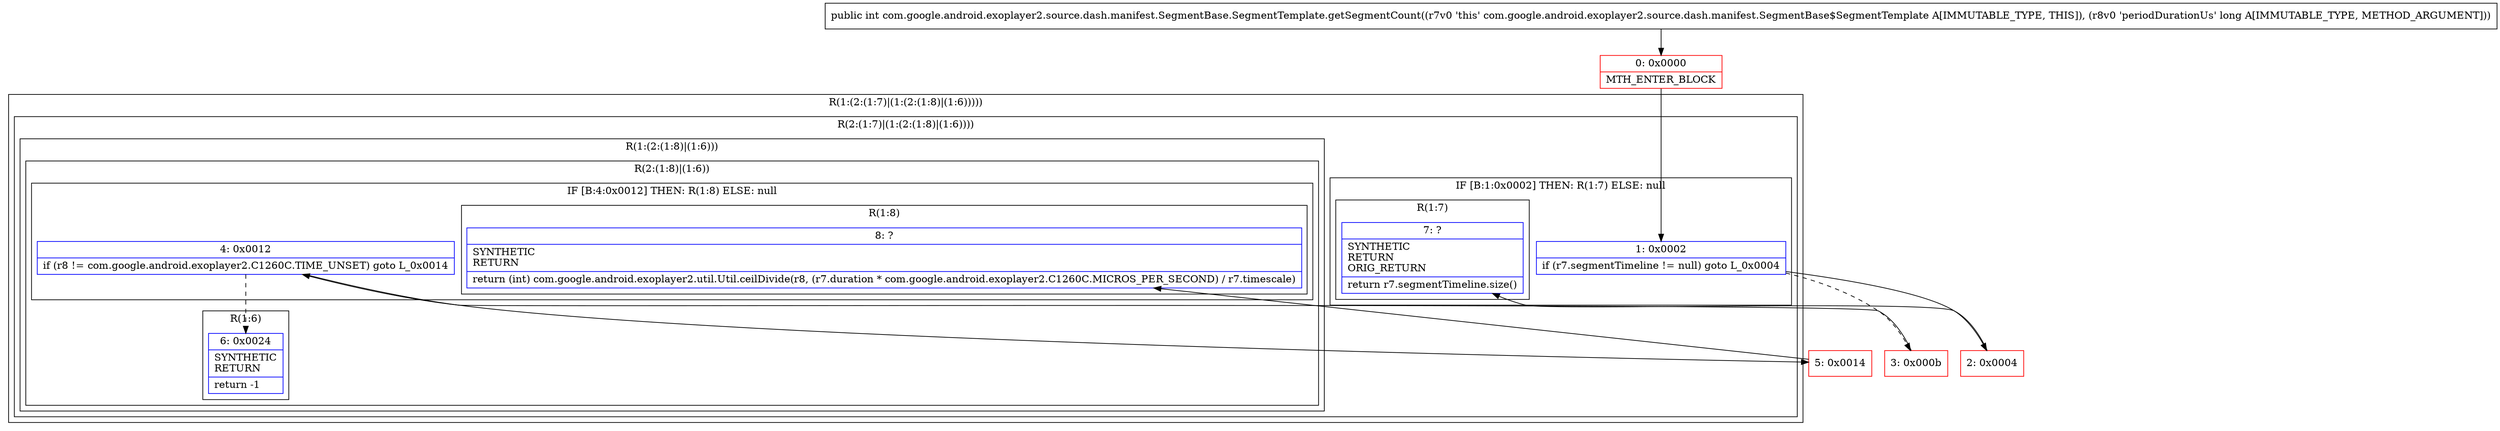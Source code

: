 digraph "CFG forcom.google.android.exoplayer2.source.dash.manifest.SegmentBase.SegmentTemplate.getSegmentCount(J)I" {
subgraph cluster_Region_1362804406 {
label = "R(1:(2:(1:7)|(1:(2:(1:8)|(1:6)))))";
node [shape=record,color=blue];
subgraph cluster_Region_691317693 {
label = "R(2:(1:7)|(1:(2:(1:8)|(1:6))))";
node [shape=record,color=blue];
subgraph cluster_IfRegion_2006075665 {
label = "IF [B:1:0x0002] THEN: R(1:7) ELSE: null";
node [shape=record,color=blue];
Node_1 [shape=record,label="{1\:\ 0x0002|if (r7.segmentTimeline != null) goto L_0x0004\l}"];
subgraph cluster_Region_495901377 {
label = "R(1:7)";
node [shape=record,color=blue];
Node_7 [shape=record,label="{7\:\ ?|SYNTHETIC\lRETURN\lORIG_RETURN\l|return r7.segmentTimeline.size()\l}"];
}
}
subgraph cluster_Region_432347336 {
label = "R(1:(2:(1:8)|(1:6)))";
node [shape=record,color=blue];
subgraph cluster_Region_354427150 {
label = "R(2:(1:8)|(1:6))";
node [shape=record,color=blue];
subgraph cluster_IfRegion_1889482874 {
label = "IF [B:4:0x0012] THEN: R(1:8) ELSE: null";
node [shape=record,color=blue];
Node_4 [shape=record,label="{4\:\ 0x0012|if (r8 != com.google.android.exoplayer2.C1260C.TIME_UNSET) goto L_0x0014\l}"];
subgraph cluster_Region_464305274 {
label = "R(1:8)";
node [shape=record,color=blue];
Node_8 [shape=record,label="{8\:\ ?|SYNTHETIC\lRETURN\l|return (int) com.google.android.exoplayer2.util.Util.ceilDivide(r8, (r7.duration * com.google.android.exoplayer2.C1260C.MICROS_PER_SECOND) \/ r7.timescale)\l}"];
}
}
subgraph cluster_Region_706667679 {
label = "R(1:6)";
node [shape=record,color=blue];
Node_6 [shape=record,label="{6\:\ 0x0024|SYNTHETIC\lRETURN\l|return \-1\l}"];
}
}
}
}
}
Node_0 [shape=record,color=red,label="{0\:\ 0x0000|MTH_ENTER_BLOCK\l}"];
Node_2 [shape=record,color=red,label="{2\:\ 0x0004}"];
Node_3 [shape=record,color=red,label="{3\:\ 0x000b}"];
Node_5 [shape=record,color=red,label="{5\:\ 0x0014}"];
MethodNode[shape=record,label="{public int com.google.android.exoplayer2.source.dash.manifest.SegmentBase.SegmentTemplate.getSegmentCount((r7v0 'this' com.google.android.exoplayer2.source.dash.manifest.SegmentBase$SegmentTemplate A[IMMUTABLE_TYPE, THIS]), (r8v0 'periodDurationUs' long A[IMMUTABLE_TYPE, METHOD_ARGUMENT])) }"];
MethodNode -> Node_0;
Node_1 -> Node_2;
Node_1 -> Node_3[style=dashed];
Node_4 -> Node_5;
Node_4 -> Node_6[style=dashed];
Node_0 -> Node_1;
Node_2 -> Node_7;
Node_3 -> Node_4;
Node_5 -> Node_8;
}

